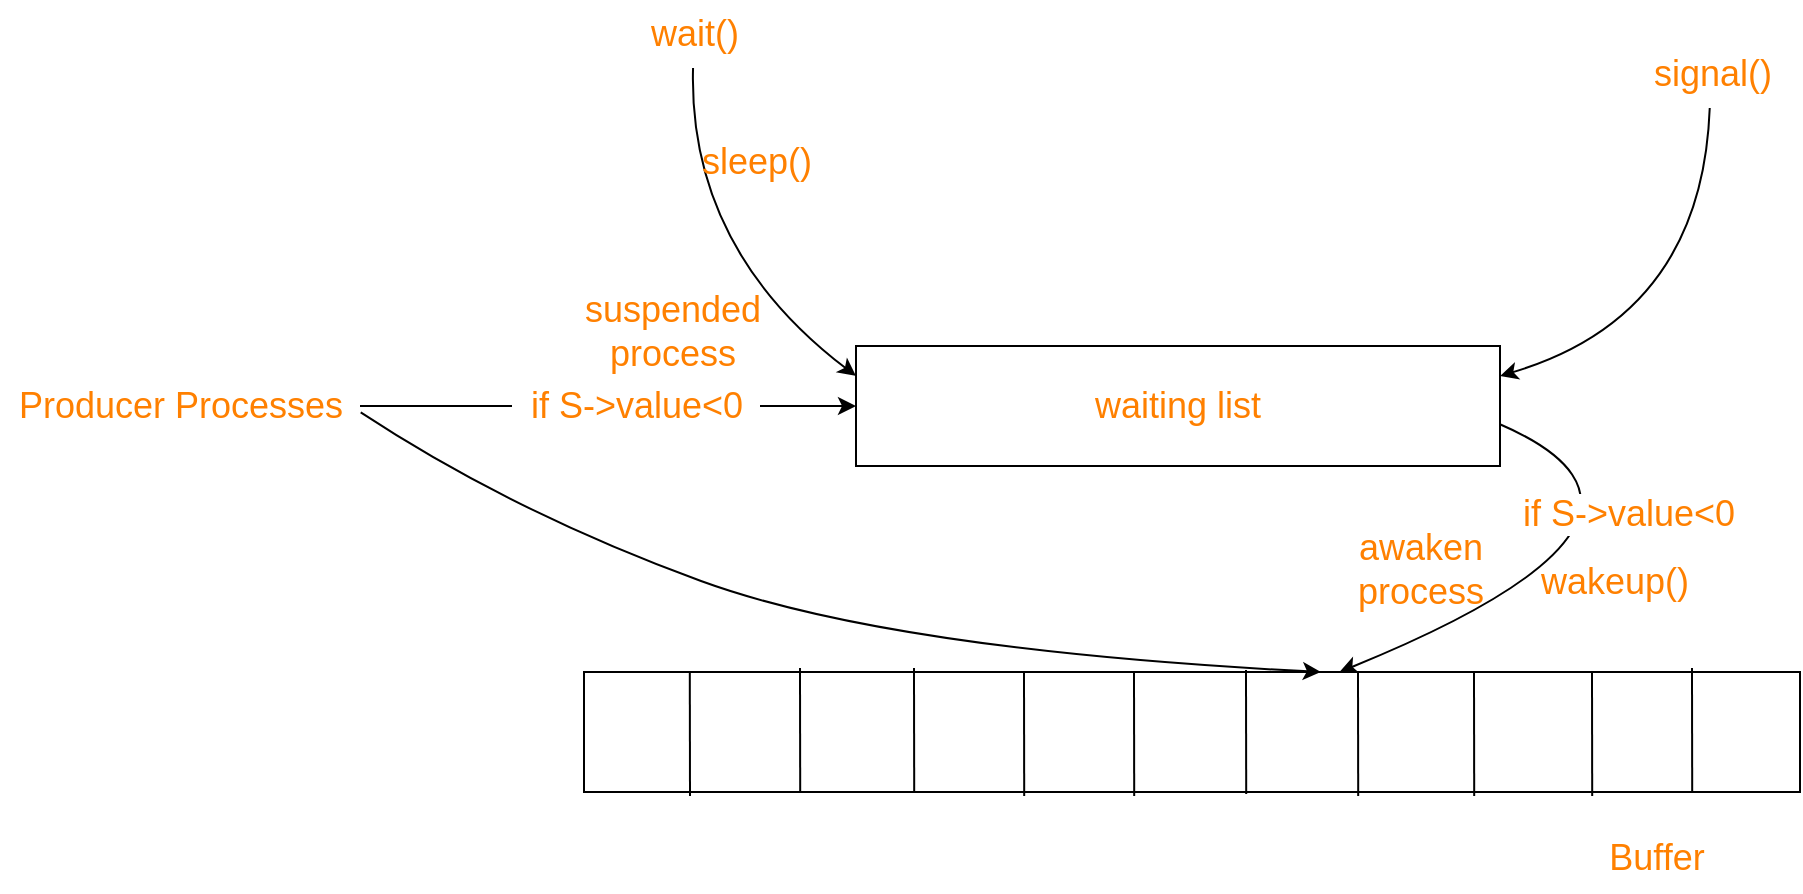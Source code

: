 <mxfile>
    <diagram id="HtoItlr13nQ5wDgdbuhe" name="第 1 页">
        <mxGraphModel dx="1402" dy="576" grid="0" gridSize="10" guides="1" tooltips="1" connect="1" arrows="1" fold="1" page="0" pageScale="1" pageWidth="827" pageHeight="1169" math="0" shadow="0">
            <root>
                <mxCell id="0"/>
                <mxCell id="1" parent="0"/>
                <mxCell id="25" style="edgeStyle=none;html=1;fontSize=18;fontColor=#FF8000;exitX=0.999;exitY=0.65;exitDx=0;exitDy=0;exitPerimeter=0;curved=1;" edge="1" parent="1" source="2" target="13">
                    <mxGeometry relative="1" as="geometry">
                        <Array as="points">
                            <mxPoint x="668" y="327"/>
                        </Array>
                    </mxGeometry>
                </mxCell>
                <mxCell id="33" value="if S-&amp;gt;value&amp;lt;0" style="edgeLabel;html=1;align=center;verticalAlign=middle;resizable=0;points=[];fontSize=18;fontColor=#FF8000;" vertex="1" connectable="0" parent="25">
                    <mxGeometry x="0.443" y="-7" relative="1" as="geometry">
                        <mxPoint x="63" y="-39" as="offset"/>
                    </mxGeometry>
                </mxCell>
                <mxCell id="2" value="&lt;font color=&quot;#ff8000&quot; style=&quot;font-size: 18px;&quot;&gt;waiting list&lt;/font&gt;" style="rounded=0;whiteSpace=wrap;html=1;" vertex="1" parent="1">
                    <mxGeometry x="237" y="241" width="322" height="60" as="geometry"/>
                </mxCell>
                <mxCell id="6" style="edgeStyle=none;html=1;entryX=0;entryY=0.25;entryDx=0;entryDy=0;fontSize=18;fontColor=#FF8000;curved=1;" edge="1" parent="1" source="3" target="2">
                    <mxGeometry relative="1" as="geometry">
                        <Array as="points">
                            <mxPoint x="153" y="192"/>
                        </Array>
                    </mxGeometry>
                </mxCell>
                <mxCell id="3" value="wait()" style="text;html=1;align=center;verticalAlign=middle;resizable=0;points=[];autosize=1;strokeColor=none;fillColor=none;fontSize=18;fontColor=#FF8000;" vertex="1" parent="1">
                    <mxGeometry x="125" y="68" width="62" height="34" as="geometry"/>
                </mxCell>
                <mxCell id="7" value="sleep()" style="text;html=1;align=center;verticalAlign=middle;resizable=0;points=[];autosize=1;strokeColor=none;fillColor=none;fontSize=18;fontColor=#FF8000;" vertex="1" parent="1">
                    <mxGeometry x="150" y="132" width="73" height="34" as="geometry"/>
                </mxCell>
                <mxCell id="9" value="suspended &lt;br&gt;process" style="text;html=1;align=center;verticalAlign=middle;resizable=0;points=[];autosize=1;strokeColor=none;fillColor=none;fontSize=18;fontColor=#FF8000;" vertex="1" parent="1">
                    <mxGeometry x="92" y="206" width="106" height="55" as="geometry"/>
                </mxCell>
                <mxCell id="11" style="edgeStyle=none;html=1;entryX=1;entryY=0.25;entryDx=0;entryDy=0;fontSize=18;fontColor=#FF8000;curved=1;" edge="1" parent="1" source="10" target="2">
                    <mxGeometry relative="1" as="geometry">
                        <Array as="points">
                            <mxPoint x="660" y="226"/>
                        </Array>
                    </mxGeometry>
                </mxCell>
                <mxCell id="10" value="signal()" style="text;html=1;align=center;verticalAlign=middle;resizable=0;points=[];autosize=1;strokeColor=none;fillColor=none;fontSize=18;fontColor=#FF8000;" vertex="1" parent="1">
                    <mxGeometry x="626" y="88" width="77" height="34" as="geometry"/>
                </mxCell>
                <mxCell id="12" value="wakeup()" style="text;html=1;align=center;verticalAlign=middle;resizable=0;points=[];autosize=1;strokeColor=none;fillColor=none;fontSize=18;fontColor=#FF8000;" vertex="1" parent="1">
                    <mxGeometry x="570" y="342" width="92" height="34" as="geometry"/>
                </mxCell>
                <mxCell id="13" value="" style="rounded=0;whiteSpace=wrap;html=1;" vertex="1" parent="1">
                    <mxGeometry x="101" y="404" width="608" height="60" as="geometry"/>
                </mxCell>
                <mxCell id="14" value="" style="endArrow=none;html=1;entryX=0.087;entryY=0;entryDx=0;entryDy=0;entryPerimeter=0;" edge="1" parent="1" target="13">
                    <mxGeometry width="50" height="50" relative="1" as="geometry">
                        <mxPoint x="154" y="466" as="sourcePoint"/>
                        <mxPoint x="148" y="404" as="targetPoint"/>
                    </mxGeometry>
                </mxCell>
                <mxCell id="15" value="" style="endArrow=none;html=1;entryX=0.087;entryY=0;entryDx=0;entryDy=0;entryPerimeter=0;" edge="1" parent="1">
                    <mxGeometry width="50" height="50" relative="1" as="geometry">
                        <mxPoint x="209.1" y="464" as="sourcePoint"/>
                        <mxPoint x="208.996" y="402" as="targetPoint"/>
                    </mxGeometry>
                </mxCell>
                <mxCell id="16" value="" style="endArrow=none;html=1;entryX=0.087;entryY=0;entryDx=0;entryDy=0;entryPerimeter=0;" edge="1" parent="1">
                    <mxGeometry width="50" height="50" relative="1" as="geometry">
                        <mxPoint x="266.1" y="464" as="sourcePoint"/>
                        <mxPoint x="265.996" y="402" as="targetPoint"/>
                    </mxGeometry>
                </mxCell>
                <mxCell id="17" value="" style="endArrow=none;html=1;entryX=0.087;entryY=0;entryDx=0;entryDy=0;entryPerimeter=0;" edge="1" parent="1">
                    <mxGeometry width="50" height="50" relative="1" as="geometry">
                        <mxPoint x="321.1" y="466" as="sourcePoint"/>
                        <mxPoint x="320.996" y="404" as="targetPoint"/>
                    </mxGeometry>
                </mxCell>
                <mxCell id="18" value="" style="endArrow=none;html=1;entryX=0.087;entryY=0;entryDx=0;entryDy=0;entryPerimeter=0;" edge="1" parent="1">
                    <mxGeometry width="50" height="50" relative="1" as="geometry">
                        <mxPoint x="376.1" y="466" as="sourcePoint"/>
                        <mxPoint x="375.996" y="404" as="targetPoint"/>
                    </mxGeometry>
                </mxCell>
                <mxCell id="19" value="" style="endArrow=none;html=1;entryX=0.087;entryY=0;entryDx=0;entryDy=0;entryPerimeter=0;" edge="1" parent="1">
                    <mxGeometry width="50" height="50" relative="1" as="geometry">
                        <mxPoint x="432.1" y="465" as="sourcePoint"/>
                        <mxPoint x="431.996" y="403" as="targetPoint"/>
                    </mxGeometry>
                </mxCell>
                <mxCell id="20" value="" style="endArrow=none;html=1;entryX=0.087;entryY=0;entryDx=0;entryDy=0;entryPerimeter=0;" edge="1" parent="1">
                    <mxGeometry width="50" height="50" relative="1" as="geometry">
                        <mxPoint x="488.1" y="466" as="sourcePoint"/>
                        <mxPoint x="487.996" y="404" as="targetPoint"/>
                    </mxGeometry>
                </mxCell>
                <mxCell id="21" value="" style="endArrow=none;html=1;entryX=0.087;entryY=0;entryDx=0;entryDy=0;entryPerimeter=0;" edge="1" parent="1">
                    <mxGeometry width="50" height="50" relative="1" as="geometry">
                        <mxPoint x="546.1" y="466" as="sourcePoint"/>
                        <mxPoint x="545.996" y="404" as="targetPoint"/>
                    </mxGeometry>
                </mxCell>
                <mxCell id="22" value="" style="endArrow=none;html=1;entryX=0.087;entryY=0;entryDx=0;entryDy=0;entryPerimeter=0;" edge="1" parent="1">
                    <mxGeometry width="50" height="50" relative="1" as="geometry">
                        <mxPoint x="605.1" y="466" as="sourcePoint"/>
                        <mxPoint x="604.996" y="404" as="targetPoint"/>
                    </mxGeometry>
                </mxCell>
                <mxCell id="23" value="" style="endArrow=none;html=1;entryX=0.087;entryY=0;entryDx=0;entryDy=0;entryPerimeter=0;" edge="1" parent="1">
                    <mxGeometry width="50" height="50" relative="1" as="geometry">
                        <mxPoint x="655.1" y="464" as="sourcePoint"/>
                        <mxPoint x="654.996" y="402" as="targetPoint"/>
                    </mxGeometry>
                </mxCell>
                <mxCell id="24" value="&lt;font color=&quot;#ff8000&quot; style=&quot;font-size: 18px;&quot;&gt;Buffer&lt;/font&gt;" style="text;html=1;align=center;verticalAlign=middle;resizable=0;points=[];autosize=1;strokeColor=none;fillColor=none;" vertex="1" parent="1">
                    <mxGeometry x="604" y="480" width="66" height="34" as="geometry"/>
                </mxCell>
                <mxCell id="26" value="awaken&lt;br&gt;process" style="text;html=1;align=center;verticalAlign=middle;resizable=0;points=[];autosize=1;strokeColor=none;fillColor=none;fontSize=18;fontColor=#FF8000;" vertex="1" parent="1">
                    <mxGeometry x="478" y="325" width="81" height="55" as="geometry"/>
                </mxCell>
                <mxCell id="29" style="edgeStyle=none;curved=1;html=1;entryX=0;entryY=0.5;entryDx=0;entryDy=0;fontSize=18;fontColor=#FF8000;startArrow=none;" edge="1" parent="1" source="31" target="2">
                    <mxGeometry relative="1" as="geometry"/>
                </mxCell>
                <mxCell id="30" style="edgeStyle=none;curved=1;html=1;entryX=0.606;entryY=0;entryDx=0;entryDy=0;entryPerimeter=0;fontSize=18;fontColor=#FF8000;exitX=1.002;exitY=0.594;exitDx=0;exitDy=0;exitPerimeter=0;" edge="1" parent="1" source="28" target="13">
                    <mxGeometry relative="1" as="geometry">
                        <Array as="points">
                            <mxPoint x="65" y="324"/>
                            <mxPoint x="254" y="393"/>
                        </Array>
                    </mxGeometry>
                </mxCell>
                <mxCell id="28" value="Producer Processes" style="text;html=1;align=center;verticalAlign=middle;resizable=0;points=[];autosize=1;strokeColor=none;fillColor=none;fontSize=18;fontColor=#FF8000;" vertex="1" parent="1">
                    <mxGeometry x="-191" y="254" width="180" height="34" as="geometry"/>
                </mxCell>
                <mxCell id="32" value="" style="edgeStyle=none;curved=1;html=1;entryX=0;entryY=0.5;entryDx=0;entryDy=0;fontSize=18;fontColor=#FF8000;endArrow=none;" edge="1" parent="1" source="28" target="31">
                    <mxGeometry relative="1" as="geometry">
                        <mxPoint x="56" y="274.339" as="sourcePoint"/>
                        <mxPoint x="237" y="271" as="targetPoint"/>
                    </mxGeometry>
                </mxCell>
                <mxCell id="31" value="if S-&amp;gt;value&amp;lt;0" style="text;html=1;align=center;verticalAlign=middle;resizable=0;points=[];autosize=1;strokeColor=none;fillColor=none;fontSize=18;fontColor=#FF8000;" vertex="1" parent="1">
                    <mxGeometry x="65" y="254" width="124" height="34" as="geometry"/>
                </mxCell>
            </root>
        </mxGraphModel>
    </diagram>
</mxfile>